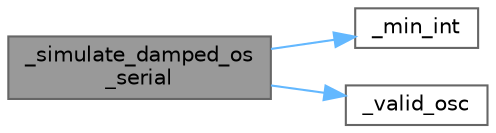 digraph "_simulate_damped_os_serial"
{
 // LATEX_PDF_SIZE
  bgcolor="transparent";
  edge [fontname=Helvetica,fontsize=10,labelfontname=Helvetica,labelfontsize=10];
  node [fontname=Helvetica,fontsize=10,shape=box,height=0.2,width=0.4];
  rankdir="LR";
  Node1 [id="Node000001",label="_simulate_damped_os\l_serial",height=0.2,width=0.4,color="gray40", fillcolor="grey60", style="filled", fontcolor="black",tooltip="This function simulates simple harmonic motion (Simple Spring Motion) using numerical solution of ste..."];
  Node1 -> Node2 [id="edge1_Node000001_Node000002",color="steelblue1",style="solid",tooltip=" "];
  Node2 [id="Node000002",label="_min_int",height=0.2,width=0.4,color="grey40", fillcolor="white", style="filled",URL="$temp2_2utils_8c.html#a4d2ce11e76419bed045059fbf9113fea",tooltip=" "];
  Node1 -> Node3 [id="edge2_Node000001_Node000003",color="steelblue1",style="solid",tooltip=" "];
  Node3 [id="Node000003",label="_valid_osc",height=0.2,width=0.4,color="grey40", fillcolor="white", style="filled",URL="$temp2_2utils_8c.html#a3a8c7c54bec29f705c3548852c58fc05",tooltip=" "];
}
